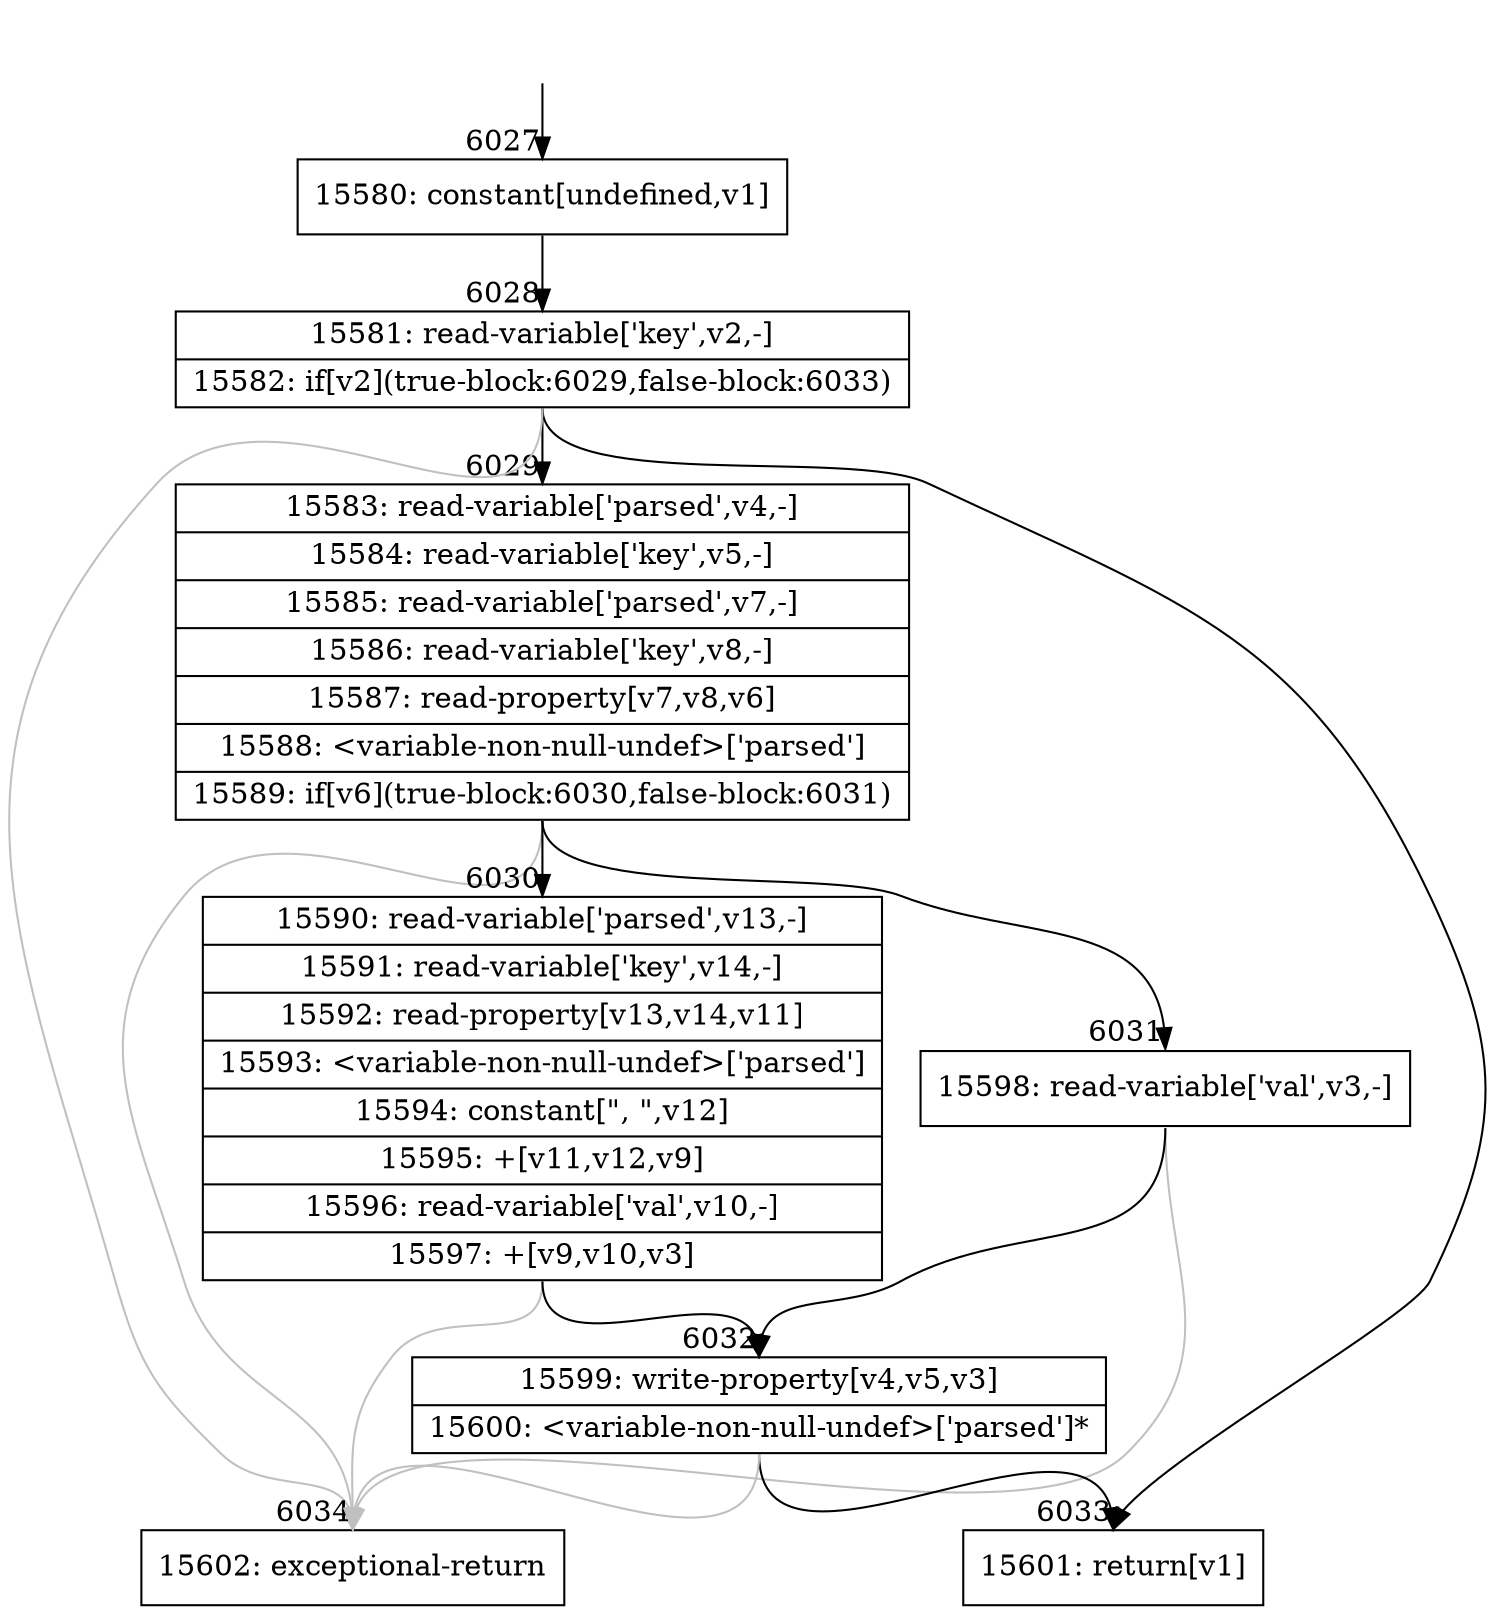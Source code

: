 digraph {
rankdir="TD"
BB_entry448[shape=none,label=""];
BB_entry448 -> BB6027 [tailport=s, headport=n, headlabel="    6027"]
BB6027 [shape=record label="{15580: constant[undefined,v1]}" ] 
BB6027 -> BB6028 [tailport=s, headport=n, headlabel="      6028"]
BB6028 [shape=record label="{15581: read-variable['key',v2,-]|15582: if[v2](true-block:6029,false-block:6033)}" ] 
BB6028 -> BB6029 [tailport=s, headport=n, headlabel="      6029"]
BB6028 -> BB6033 [tailport=s, headport=n, headlabel="      6033"]
BB6028 -> BB6034 [tailport=s, headport=n, color=gray, headlabel="      6034"]
BB6029 [shape=record label="{15583: read-variable['parsed',v4,-]|15584: read-variable['key',v5,-]|15585: read-variable['parsed',v7,-]|15586: read-variable['key',v8,-]|15587: read-property[v7,v8,v6]|15588: \<variable-non-null-undef\>['parsed']|15589: if[v6](true-block:6030,false-block:6031)}" ] 
BB6029 -> BB6030 [tailport=s, headport=n, headlabel="      6030"]
BB6029 -> BB6031 [tailport=s, headport=n, headlabel="      6031"]
BB6029 -> BB6034 [tailport=s, headport=n, color=gray]
BB6030 [shape=record label="{15590: read-variable['parsed',v13,-]|15591: read-variable['key',v14,-]|15592: read-property[v13,v14,v11]|15593: \<variable-non-null-undef\>['parsed']|15594: constant[\", \",v12]|15595: +[v11,v12,v9]|15596: read-variable['val',v10,-]|15597: +[v9,v10,v3]}" ] 
BB6030 -> BB6032 [tailport=s, headport=n, headlabel="      6032"]
BB6030 -> BB6034 [tailport=s, headport=n, color=gray]
BB6031 [shape=record label="{15598: read-variable['val',v3,-]}" ] 
BB6031 -> BB6032 [tailport=s, headport=n]
BB6031 -> BB6034 [tailport=s, headport=n, color=gray]
BB6032 [shape=record label="{15599: write-property[v4,v5,v3]|15600: \<variable-non-null-undef\>['parsed']*}" ] 
BB6032 -> BB6033 [tailport=s, headport=n]
BB6032 -> BB6034 [tailport=s, headport=n, color=gray]
BB6033 [shape=record label="{15601: return[v1]}" ] 
BB6034 [shape=record label="{15602: exceptional-return}" ] 
//#$~ 9274
}
